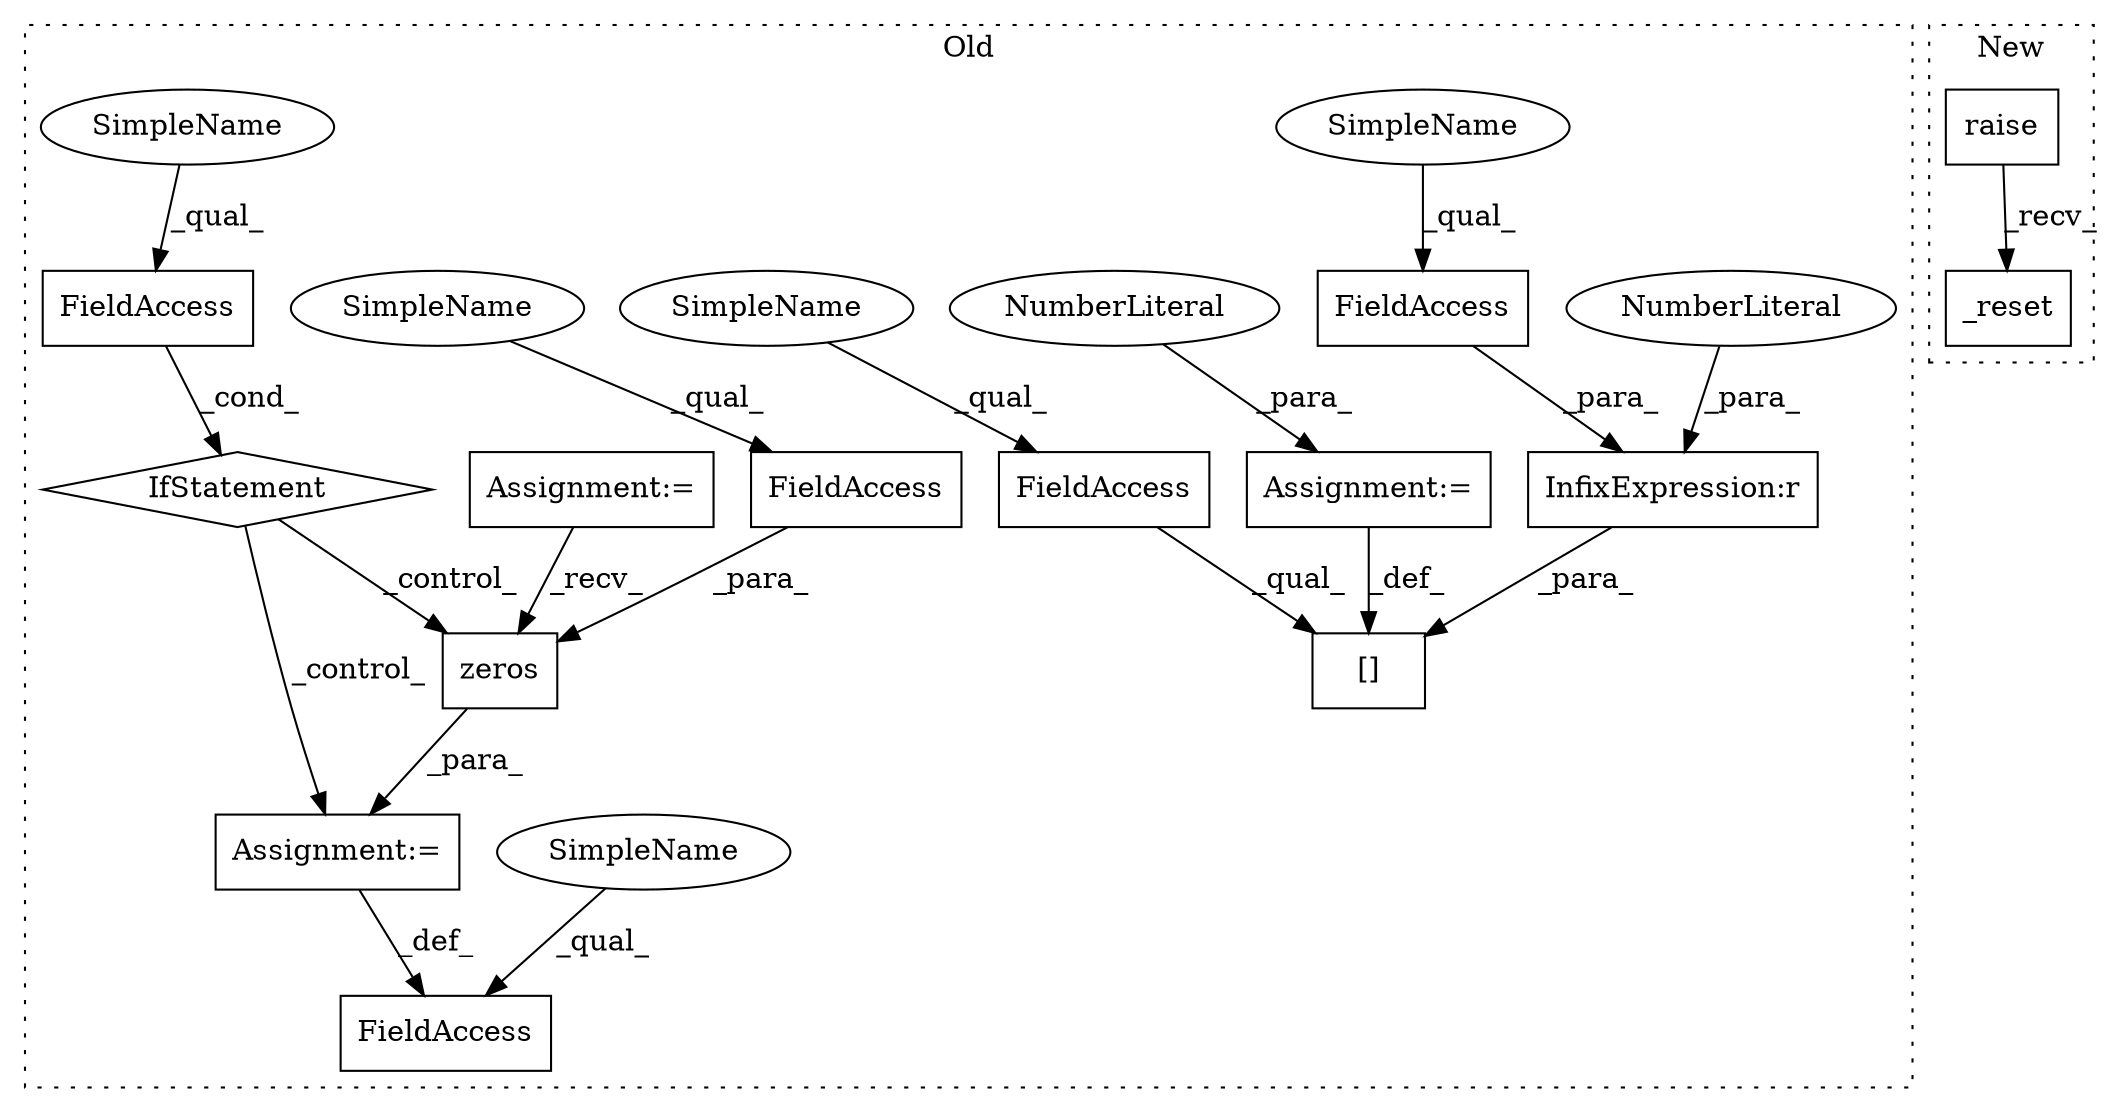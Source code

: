 digraph G {
subgraph cluster0 {
1 [label="[]" a="2" s="1887,1907" l="7,1" shape="box"];
3 [label="FieldAccess" a="22" s="1887" l="6" shape="box"];
4 [label="Assignment:=" a="7" s="1908" l="1" shape="box"];
6 [label="InfixExpression:r" a="27" s="1901" l="4" shape="box"];
7 [label="NumberLiteral" a="34" s="1905" l="1" shape="ellipse"];
8 [label="NumberLiteral" a="34" s="1909" l="1" shape="ellipse"];
9 [label="FieldAccess" a="22" s="1920" l="11" shape="box"];
10 [label="FieldAccess" a="22" s="1895" l="6" shape="box"];
11 [label="FieldAccess" a="22" s="1960" l="10" shape="box"];
12 [label="FieldAccess" a="22" s="1941" l="6" shape="box"];
13 [label="IfStatement" a="25" s="1916,1931" l="4,2" shape="diamond"];
14 [label="Assignment:=" a="7" s="1947" l="1" shape="box"];
15 [label="zeros" a="32" s="1954,1970" l="6,1" shape="box"];
16 [label="Assignment:=" a="7" s="1876" l="5" shape="box"];
17 [label="SimpleName" a="42" s="1887" l="4" shape="ellipse"];
18 [label="SimpleName" a="42" s="1920" l="4" shape="ellipse"];
19 [label="SimpleName" a="42" s="1895" l="4" shape="ellipse"];
20 [label="SimpleName" a="42" s="1941" l="4" shape="ellipse"];
21 [label="SimpleName" a="42" s="1960" l="4" shape="ellipse"];
label = "Old";
style="dotted";
}
subgraph cluster1 {
2 [label="_reset" a="32" s="1603" l="8" shape="box"];
5 [label="raise" a="32" s="1595" l="7" shape="box"];
label = "New";
style="dotted";
}
3 -> 1 [label="_qual_"];
4 -> 1 [label="_def_"];
5 -> 2 [label="_recv_"];
6 -> 1 [label="_para_"];
7 -> 6 [label="_para_"];
8 -> 4 [label="_para_"];
9 -> 13 [label="_cond_"];
10 -> 6 [label="_para_"];
11 -> 15 [label="_para_"];
13 -> 15 [label="_control_"];
13 -> 14 [label="_control_"];
14 -> 12 [label="_def_"];
15 -> 14 [label="_para_"];
16 -> 15 [label="_recv_"];
17 -> 3 [label="_qual_"];
18 -> 9 [label="_qual_"];
19 -> 10 [label="_qual_"];
20 -> 12 [label="_qual_"];
21 -> 11 [label="_qual_"];
}